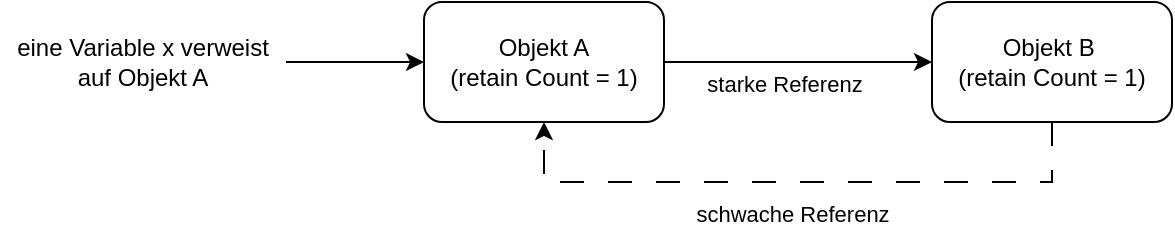 <mxfile version="24.7.5">
  <diagram name="Seite-1" id="GG33hVvD4Mq270kR2WXx">
    <mxGraphModel dx="1114" dy="788" grid="0" gridSize="10" guides="1" tooltips="1" connect="1" arrows="1" fold="1" page="1" pageScale="1" pageWidth="827" pageHeight="1169" background="none" math="0" shadow="0">
      <root>
        <mxCell id="0" />
        <mxCell id="1" parent="0" />
        <mxCell id="GdJqkF-vg8Bn_CHp2c6F-17" value="&lt;div&gt;Objekt A&lt;/div&gt;&lt;div&gt;(retain Count = 1)&lt;/div&gt;" style="rounded=1;whiteSpace=wrap;html=1;" vertex="1" parent="1">
          <mxGeometry x="267" y="367" width="120" height="60" as="geometry" />
        </mxCell>
        <mxCell id="GdJqkF-vg8Bn_CHp2c6F-18" value="Objekt B&amp;nbsp;&lt;div&gt;(retain Count = 1)&lt;/div&gt;" style="rounded=1;whiteSpace=wrap;html=1;" vertex="1" parent="1">
          <mxGeometry x="521" y="367" width="120" height="60" as="geometry" />
        </mxCell>
        <mxCell id="GdJqkF-vg8Bn_CHp2c6F-19" value="" style="endArrow=classic;html=1;rounded=0;exitX=1;exitY=0.5;exitDx=0;exitDy=0;entryX=0;entryY=0.5;entryDx=0;entryDy=0;" edge="1" parent="1" source="GdJqkF-vg8Bn_CHp2c6F-17" target="GdJqkF-vg8Bn_CHp2c6F-18">
          <mxGeometry width="50" height="50" relative="1" as="geometry">
            <mxPoint x="557" y="687" as="sourcePoint" />
            <mxPoint x="607" y="637" as="targetPoint" />
          </mxGeometry>
        </mxCell>
        <mxCell id="GdJqkF-vg8Bn_CHp2c6F-20" value="&lt;div&gt;starke Referenz&lt;/div&gt;" style="edgeLabel;html=1;align=center;verticalAlign=middle;resizable=0;points=[];labelBackgroundColor=none;" vertex="1" connectable="0" parent="GdJqkF-vg8Bn_CHp2c6F-19">
          <mxGeometry x="-0.133" relative="1" as="geometry">
            <mxPoint x="2" y="11" as="offset" />
          </mxGeometry>
        </mxCell>
        <mxCell id="GdJqkF-vg8Bn_CHp2c6F-21" value="" style="endArrow=classic;html=1;rounded=0;exitX=0.5;exitY=1;exitDx=0;exitDy=0;entryX=0.5;entryY=1;entryDx=0;entryDy=0;dashed=1;dashPattern=12 12;" edge="1" parent="1" source="GdJqkF-vg8Bn_CHp2c6F-18" target="GdJqkF-vg8Bn_CHp2c6F-17">
          <mxGeometry width="50" height="50" relative="1" as="geometry">
            <mxPoint x="557" y="687" as="sourcePoint" />
            <mxPoint x="607" y="637" as="targetPoint" />
            <Array as="points">
              <mxPoint x="581" y="457" />
              <mxPoint x="417" y="457" />
              <mxPoint x="327" y="457" />
            </Array>
          </mxGeometry>
        </mxCell>
        <mxCell id="GdJqkF-vg8Bn_CHp2c6F-22" value="schwache Referenz" style="edgeLabel;html=1;align=center;verticalAlign=middle;resizable=0;points=[];labelBackgroundColor=none;" vertex="1" connectable="0" parent="GdJqkF-vg8Bn_CHp2c6F-21">
          <mxGeometry x="-0.1" y="-1" relative="1" as="geometry">
            <mxPoint x="-19" y="17" as="offset" />
          </mxGeometry>
        </mxCell>
        <mxCell id="GdJqkF-vg8Bn_CHp2c6F-23" style="edgeStyle=orthogonalEdgeStyle;rounded=0;orthogonalLoop=1;jettySize=auto;html=1;exitX=1;exitY=0.5;exitDx=0;exitDy=0;entryX=0;entryY=0.5;entryDx=0;entryDy=0;" edge="1" parent="1" source="GdJqkF-vg8Bn_CHp2c6F-24" target="GdJqkF-vg8Bn_CHp2c6F-17">
          <mxGeometry relative="1" as="geometry" />
        </mxCell>
        <mxCell id="GdJqkF-vg8Bn_CHp2c6F-24" value="eine Variable x verweist auf Objekt A" style="text;html=1;align=center;verticalAlign=middle;whiteSpace=wrap;rounded=0;" vertex="1" parent="1">
          <mxGeometry x="55" y="381" width="143" height="32" as="geometry" />
        </mxCell>
      </root>
    </mxGraphModel>
  </diagram>
</mxfile>
